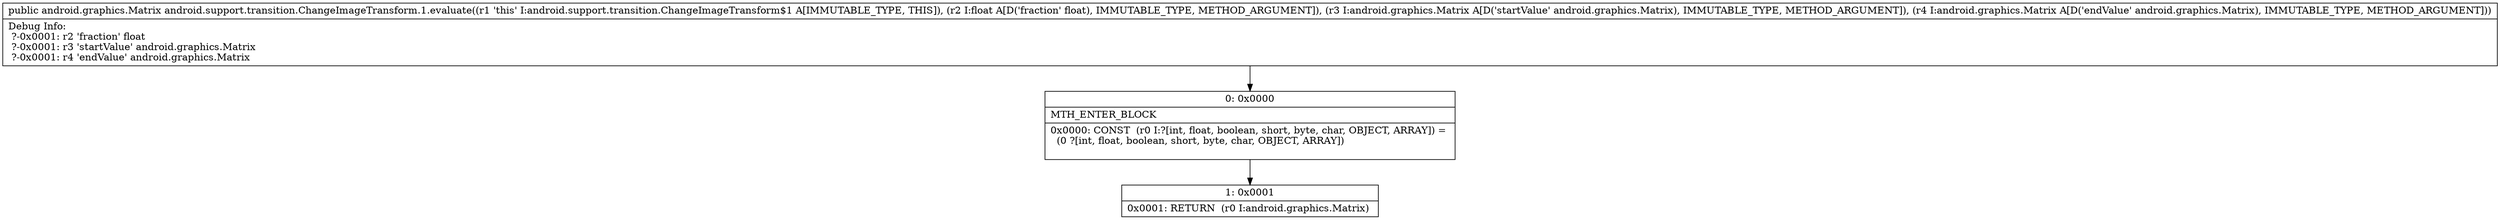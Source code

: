digraph "CFG forandroid.support.transition.ChangeImageTransform.1.evaluate(FLandroid\/graphics\/Matrix;Landroid\/graphics\/Matrix;)Landroid\/graphics\/Matrix;" {
Node_0 [shape=record,label="{0\:\ 0x0000|MTH_ENTER_BLOCK\l|0x0000: CONST  (r0 I:?[int, float, boolean, short, byte, char, OBJECT, ARRAY]) = \l  (0 ?[int, float, boolean, short, byte, char, OBJECT, ARRAY])\l \l}"];
Node_1 [shape=record,label="{1\:\ 0x0001|0x0001: RETURN  (r0 I:android.graphics.Matrix) \l}"];
MethodNode[shape=record,label="{public android.graphics.Matrix android.support.transition.ChangeImageTransform.1.evaluate((r1 'this' I:android.support.transition.ChangeImageTransform$1 A[IMMUTABLE_TYPE, THIS]), (r2 I:float A[D('fraction' float), IMMUTABLE_TYPE, METHOD_ARGUMENT]), (r3 I:android.graphics.Matrix A[D('startValue' android.graphics.Matrix), IMMUTABLE_TYPE, METHOD_ARGUMENT]), (r4 I:android.graphics.Matrix A[D('endValue' android.graphics.Matrix), IMMUTABLE_TYPE, METHOD_ARGUMENT]))  | Debug Info:\l  ?\-0x0001: r2 'fraction' float\l  ?\-0x0001: r3 'startValue' android.graphics.Matrix\l  ?\-0x0001: r4 'endValue' android.graphics.Matrix\l}"];
MethodNode -> Node_0;
Node_0 -> Node_1;
}


